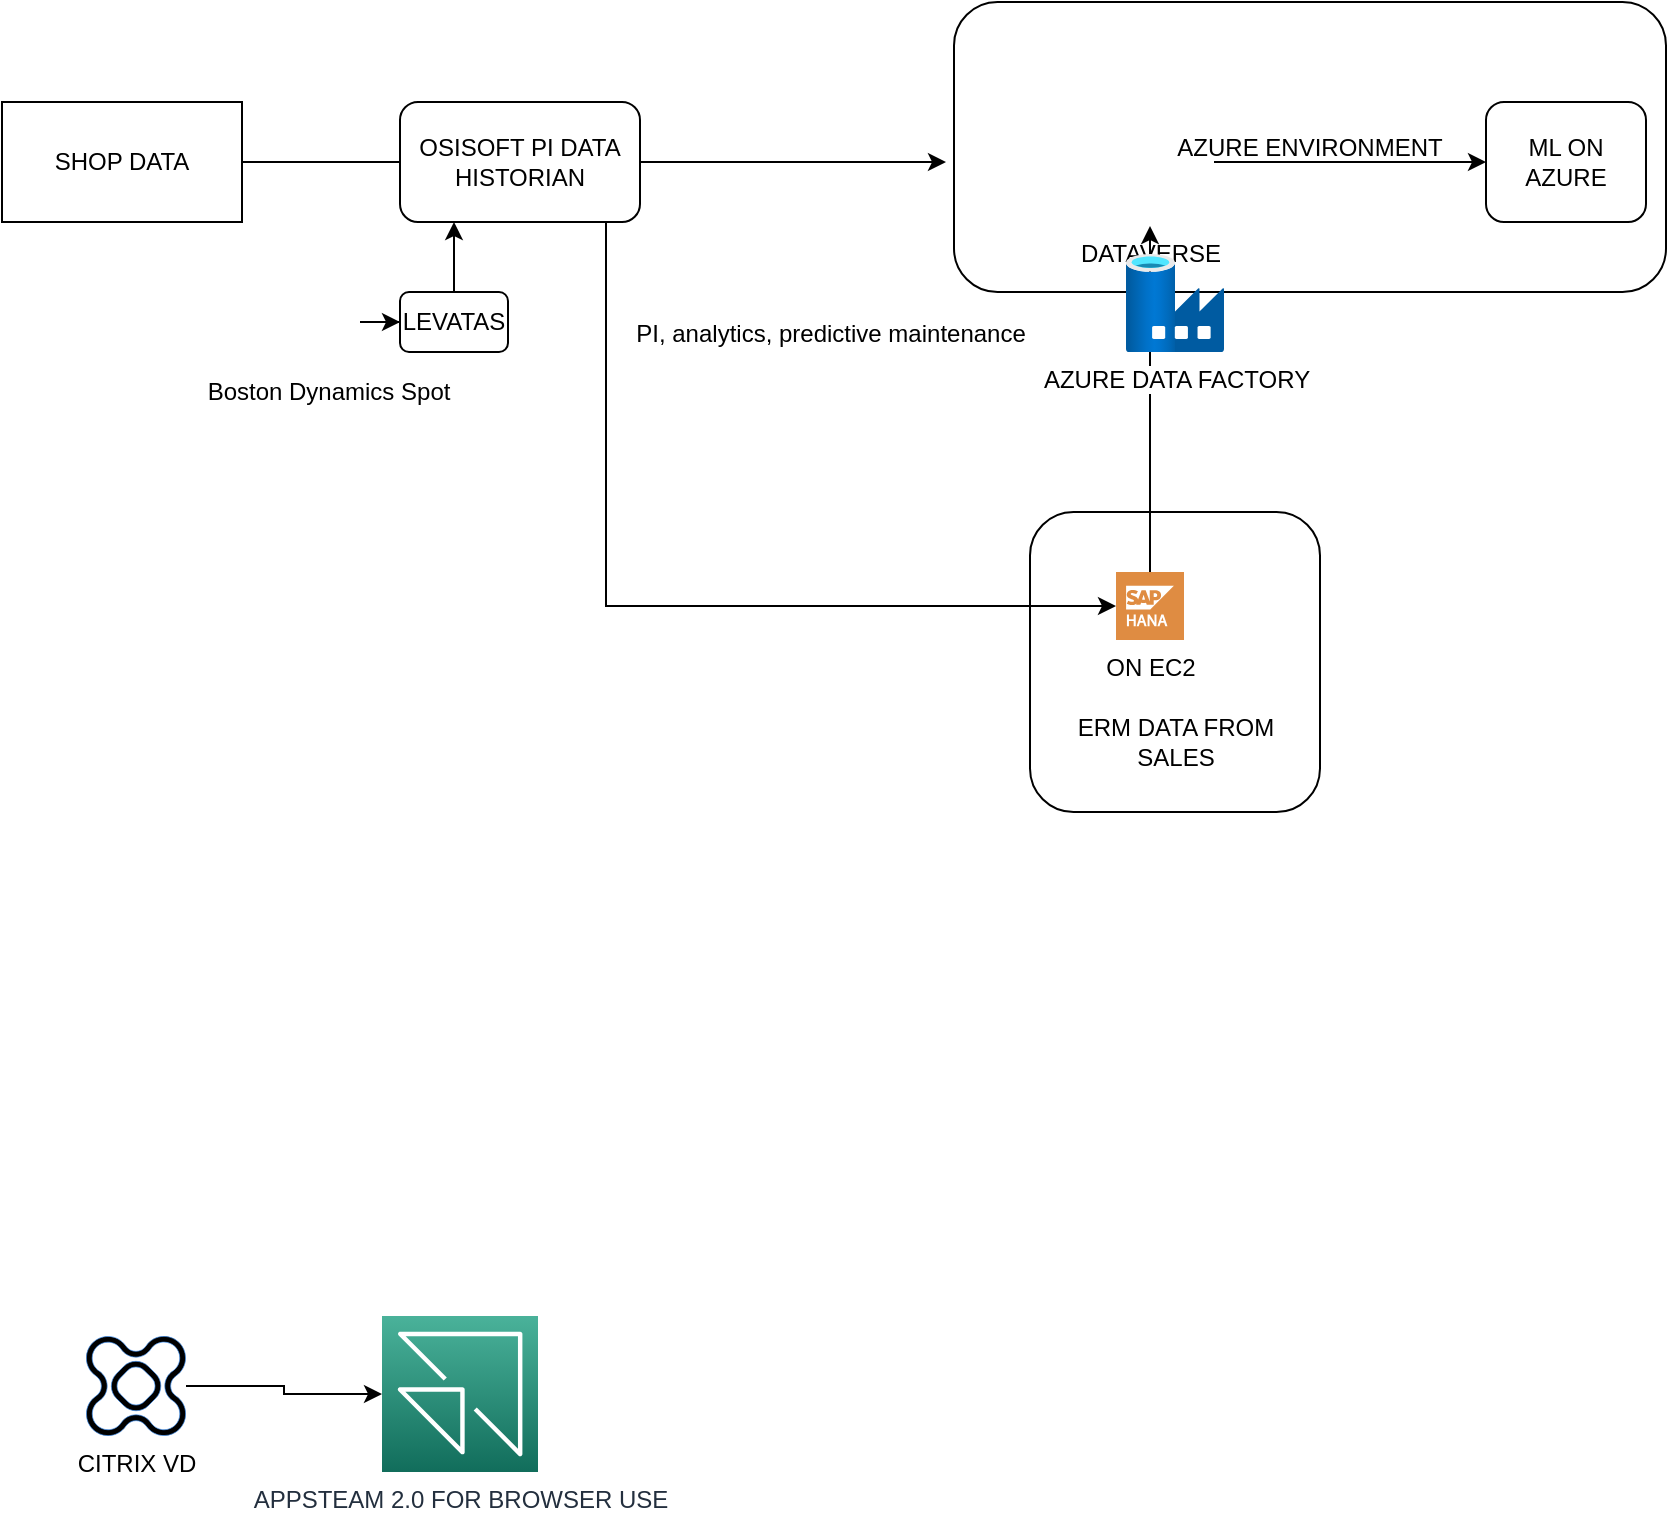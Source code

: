 <mxfile version="20.8.13" type="github" pages="2">
  <diagram id="TB6GL7cPLUMWL0FS7bqZ" name="Page-1">
    <mxGraphModel dx="2154" dy="1071" grid="1" gridSize="10" guides="1" tooltips="1" connect="1" arrows="1" fold="1" page="1" pageScale="1" pageWidth="850" pageHeight="1100" math="0" shadow="0">
      <root>
        <mxCell id="0" />
        <mxCell id="1" parent="0" />
        <mxCell id="tlYy_X2xryo4qnqqx1ef-3" style="edgeStyle=orthogonalEdgeStyle;rounded=0;orthogonalLoop=1;jettySize=auto;html=1;" edge="1" parent="1" source="skjePO2aVrYpp5MH0KTP-5">
          <mxGeometry relative="1" as="geometry">
            <mxPoint x="480" y="145" as="targetPoint" />
          </mxGeometry>
        </mxCell>
        <mxCell id="skjePO2aVrYpp5MH0KTP-5" value="OSISOFT PI DATA HISTORIAN" style="rounded=1;whiteSpace=wrap;html=1;" parent="1" vertex="1">
          <mxGeometry x="207" y="115" width="120" height="60" as="geometry" />
        </mxCell>
        <mxCell id="skjePO2aVrYpp5MH0KTP-3" value="AZURE ENVIRONMENT" style="rounded=1;whiteSpace=wrap;html=1;" parent="1" vertex="1">
          <mxGeometry x="484" y="65" width="356" height="145" as="geometry" />
        </mxCell>
        <mxCell id="skjePO2aVrYpp5MH0KTP-1" value="" style="rounded=1;whiteSpace=wrap;html=1;" parent="1" vertex="1">
          <mxGeometry x="522" y="320" width="145" height="150" as="geometry" />
        </mxCell>
        <mxCell id="-1D-H3BYv4BlZ4mutpVC-6" value="" style="edgeStyle=orthogonalEdgeStyle;rounded=0;orthogonalLoop=1;jettySize=auto;html=1;" parent="1" source="-1D-H3BYv4BlZ4mutpVC-1" target="-1D-H3BYv4BlZ4mutpVC-3" edge="1">
          <mxGeometry relative="1" as="geometry" />
        </mxCell>
        <mxCell id="-1D-H3BYv4BlZ4mutpVC-1" value="Boston Dynamics Spot" style="shape=image;html=1;verticalAlign=top;verticalLabelPosition=bottom;labelBackgroundColor=#ffffff;imageAspect=0;aspect=fixed;image=https://cdn2.iconfinder.com/data/icons/competitive-strategy-and-corporate-training/512/199_robot_Android_artificial_bot_technology_app_development-128.png" parent="1" vertex="1">
          <mxGeometry x="150" y="204" width="42" height="42" as="geometry" />
        </mxCell>
        <mxCell id="tlYy_X2xryo4qnqqx1ef-1" value="" style="edgeStyle=orthogonalEdgeStyle;rounded=0;orthogonalLoop=1;jettySize=auto;html=1;" edge="1" parent="1" source="-1D-H3BYv4BlZ4mutpVC-3" target="skjePO2aVrYpp5MH0KTP-5">
          <mxGeometry relative="1" as="geometry">
            <Array as="points">
              <mxPoint x="234" y="190" />
              <mxPoint x="234" y="190" />
            </Array>
          </mxGeometry>
        </mxCell>
        <mxCell id="-1D-H3BYv4BlZ4mutpVC-3" value="LEVATAS" style="rounded=1;whiteSpace=wrap;html=1;" parent="1" vertex="1">
          <mxGeometry x="207" y="210" width="54" height="30" as="geometry" />
        </mxCell>
        <mxCell id="-1D-H3BYv4BlZ4mutpVC-8" value="" style="edgeStyle=orthogonalEdgeStyle;rounded=0;orthogonalLoop=1;jettySize=auto;html=1;" parent="1" source="-1D-H3BYv4BlZ4mutpVC-4" target="-1D-H3BYv4BlZ4mutpVC-5" edge="1">
          <mxGeometry relative="1" as="geometry" />
        </mxCell>
        <mxCell id="-1D-H3BYv4BlZ4mutpVC-4" value="DATAVERSE" style="shape=image;html=1;verticalAlign=top;verticalLabelPosition=bottom;labelBackgroundColor=#ffffff;imageAspect=0;aspect=fixed;image=https://cdn2.iconfinder.com/data/icons/adobe-icons-professional/64/Dw.png" parent="1" vertex="1">
          <mxGeometry x="550" y="113" width="64" height="64" as="geometry" />
        </mxCell>
        <mxCell id="-1D-H3BYv4BlZ4mutpVC-5" value="ML ON AZURE" style="rounded=1;whiteSpace=wrap;html=1;" parent="1" vertex="1">
          <mxGeometry x="750" y="115" width="80" height="60" as="geometry" />
        </mxCell>
        <mxCell id="-1D-H3BYv4BlZ4mutpVC-9" value="ERM DATA FROM SALES" style="text;html=1;strokeColor=none;fillColor=none;align=center;verticalAlign=middle;whiteSpace=wrap;rounded=0;" parent="1" vertex="1">
          <mxGeometry x="531.5" y="420" width="126" height="30" as="geometry" />
        </mxCell>
        <mxCell id="-1D-H3BYv4BlZ4mutpVC-11" style="edgeStyle=orthogonalEdgeStyle;rounded=0;orthogonalLoop=1;jettySize=auto;html=1;" parent="1" source="-1D-H3BYv4BlZ4mutpVC-10" target="-1D-H3BYv4BlZ4mutpVC-4" edge="1">
          <mxGeometry relative="1" as="geometry" />
        </mxCell>
        <mxCell id="-1D-H3BYv4BlZ4mutpVC-10" value="ON EC2" style="sketch=0;pointerEvents=1;shadow=0;dashed=0;html=1;strokeColor=none;fillColor=#DF8C42;labelPosition=center;verticalLabelPosition=bottom;verticalAlign=top;align=center;outlineConnect=0;shape=mxgraph.veeam2.sap_hana;" parent="1" vertex="1">
          <mxGeometry x="565" y="350" width="34" height="34" as="geometry" />
        </mxCell>
        <mxCell id="-1D-H3BYv4BlZ4mutpVC-14" style="edgeStyle=orthogonalEdgeStyle;rounded=0;orthogonalLoop=1;jettySize=auto;html=1;startArrow=none;" parent="1" source="skjePO2aVrYpp5MH0KTP-5" target="-1D-H3BYv4BlZ4mutpVC-10" edge="1">
          <mxGeometry relative="1" as="geometry">
            <Array as="points">
              <mxPoint x="310" y="367" />
            </Array>
          </mxGeometry>
        </mxCell>
        <mxCell id="-1D-H3BYv4BlZ4mutpVC-13" value="SHOP DATA" style="rounded=0;whiteSpace=wrap;html=1;" parent="1" vertex="1">
          <mxGeometry x="8" y="115" width="120" height="60" as="geometry" />
        </mxCell>
        <mxCell id="skjePO2aVrYpp5MH0KTP-8" value="" style="edgeStyle=orthogonalEdgeStyle;rounded=0;orthogonalLoop=1;jettySize=auto;html=1;" parent="1" source="-1D-H3BYv4BlZ4mutpVC-15" target="-1D-H3BYv4BlZ4mutpVC-16" edge="1">
          <mxGeometry relative="1" as="geometry" />
        </mxCell>
        <mxCell id="-1D-H3BYv4BlZ4mutpVC-15" value="CITRIX VD" style="sketch=0;aspect=fixed;html=1;points=[];align=center;image;fontSize=12;image=img/lib/mscae/Citrix_Virtual_Desktops_Essentials.svg;" parent="1" vertex="1">
          <mxGeometry x="50" y="732" width="50" height="50" as="geometry" />
        </mxCell>
        <mxCell id="-1D-H3BYv4BlZ4mutpVC-16" value="APPSTEAM 2.0 FOR BROWSER USE" style="sketch=0;points=[[0,0,0],[0.25,0,0],[0.5,0,0],[0.75,0,0],[1,0,0],[0,1,0],[0.25,1,0],[0.5,1,0],[0.75,1,0],[1,1,0],[0,0.25,0],[0,0.5,0],[0,0.75,0],[1,0.25,0],[1,0.5,0],[1,0.75,0]];outlineConnect=0;fontColor=#232F3E;gradientColor=#4AB29A;gradientDirection=north;fillColor=#116D5B;strokeColor=#ffffff;dashed=0;verticalLabelPosition=bottom;verticalAlign=top;align=center;html=1;fontSize=12;fontStyle=0;aspect=fixed;shape=mxgraph.aws4.resourceIcon;resIcon=mxgraph.aws4.appstream_20;" parent="1" vertex="1">
          <mxGeometry x="198" y="722" width="78" height="78" as="geometry" />
        </mxCell>
        <mxCell id="skjePO2aVrYpp5MH0KTP-6" value="" style="edgeStyle=orthogonalEdgeStyle;rounded=0;orthogonalLoop=1;jettySize=auto;html=1;endArrow=none;" parent="1" source="-1D-H3BYv4BlZ4mutpVC-13" target="skjePO2aVrYpp5MH0KTP-5" edge="1">
          <mxGeometry relative="1" as="geometry">
            <mxPoint x="160" y="672" as="sourcePoint" />
            <mxPoint x="367" y="596" as="targetPoint" />
          </mxGeometry>
        </mxCell>
        <mxCell id="tlYy_X2xryo4qnqqx1ef-2" value="AZURE DATA FACTORY" style="aspect=fixed;html=1;points=[];align=center;image;fontSize=12;image=img/lib/azure2/databases/Data_Factory.svg;" vertex="1" parent="1">
          <mxGeometry x="570" y="191" width="49" height="49" as="geometry" />
        </mxCell>
        <mxCell id="tlYy_X2xryo4qnqqx1ef-4" value="PI, analytics, predictive maintenance" style="text;html=1;align=center;verticalAlign=middle;resizable=0;points=[];autosize=1;strokeColor=none;fillColor=none;" vertex="1" parent="1">
          <mxGeometry x="311.5" y="216" width="220" height="30" as="geometry" />
        </mxCell>
      </root>
    </mxGraphModel>
  </diagram>
  <diagram id="6NPLe5eIIMhvtu0eokFv" name="INDUSTRIAL EQUIPMENT/ ML">
    <mxGraphModel dx="2154" dy="1071" grid="1" gridSize="10" guides="1" tooltips="1" connect="1" arrows="1" fold="1" page="1" pageScale="1" pageWidth="850" pageHeight="1100" math="0" shadow="0">
      <root>
        <mxCell id="0" />
        <mxCell id="1" parent="0" />
        <mxCell id="ZyDW41ZuWbP1PVMxHI6Y-1" value="MONITRON" style="sketch=0;points=[[0,0,0],[0.25,0,0],[0.5,0,0],[0.75,0,0],[1,0,0],[0,1,0],[0.25,1,0],[0.5,1,0],[0.75,1,0],[1,1,0],[0,0.25,0],[0,0.5,0],[0,0.75,0],[1,0.25,0],[1,0.5,0],[1,0.75,0]];outlineConnect=0;fontColor=#232F3E;gradientColor=#4AB29A;gradientDirection=north;fillColor=#116D5B;strokeColor=#ffffff;dashed=0;verticalLabelPosition=bottom;verticalAlign=top;align=center;html=1;fontSize=12;fontStyle=0;aspect=fixed;shape=mxgraph.aws4.resourceIcon;resIcon=mxgraph.aws4.monitron;" vertex="1" parent="1">
          <mxGeometry x="230" y="330" width="78" height="78" as="geometry" />
        </mxCell>
        <mxCell id="ZyDW41ZuWbP1PVMxHI6Y-5" value="PANORAMA" style="sketch=0;points=[[0,0,0],[0.25,0,0],[0.5,0,0],[0.75,0,0],[1,0,0],[0,1,0],[0.25,1,0],[0.5,1,0],[0.75,1,0],[1,1,0],[0,0.25,0],[0,0.5,0],[0,0.75,0],[1,0.25,0],[1,0.5,0],[1,0.75,0]];outlineConnect=0;fontColor=#232F3E;gradientColor=#4AB29A;gradientDirection=north;fillColor=#116D5B;strokeColor=#ffffff;dashed=0;verticalLabelPosition=bottom;verticalAlign=top;align=center;html=1;fontSize=12;fontStyle=0;aspect=fixed;shape=mxgraph.aws4.resourceIcon;resIcon=mxgraph.aws4.panorama;" vertex="1" parent="1">
          <mxGeometry x="230" y="440" width="78" height="78" as="geometry" />
        </mxCell>
        <mxCell id="ZyDW41ZuWbP1PVMxHI6Y-8" value="AWS CLOUD" style="sketch=0;outlineConnect=0;gradientColor=none;html=1;whiteSpace=wrap;fontSize=12;fontStyle=0;shape=mxgraph.aws4.group;grIcon=mxgraph.aws4.group_region;strokeColor=#B6BABF;fillColor=none;verticalAlign=top;align=left;spacingLeft=30;fontColor=#B6BABF;dashed=1;" vertex="1" parent="1">
          <mxGeometry x="500" y="185" width="330" height="285" as="geometry" />
        </mxCell>
        <mxCell id="ZyDW41ZuWbP1PVMxHI6Y-14" value="ON-PREM (MODEL STORAGE ON S3 OUTPOST OR IOT GREENGRASS)" style="rounded=0;whiteSpace=wrap;html=1;" vertex="1" parent="1">
          <mxGeometry x="60" y="30" width="330" height="110" as="geometry" />
        </mxCell>
        <mxCell id="ZyDW41ZuWbP1PVMxHI6Y-15" value="DATA" style="text;html=1;align=center;verticalAlign=middle;resizable=0;points=[];autosize=1;strokeColor=none;fillColor=none;" vertex="1" parent="1">
          <mxGeometry x="85" y="155" width="50" height="30" as="geometry" />
        </mxCell>
        <mxCell id="ZyDW41ZuWbP1PVMxHI6Y-16" value="MODEL" style="text;html=1;align=center;verticalAlign=middle;resizable=0;points=[];autosize=1;strokeColor=none;fillColor=none;" vertex="1" parent="1">
          <mxGeometry x="290" y="155" width="70" height="30" as="geometry" />
        </mxCell>
        <mxCell id="ZyDW41ZuWbP1PVMxHI6Y-17" value="MODEL" style="text;html=1;align=center;verticalAlign=middle;resizable=0;points=[];autosize=1;strokeColor=none;fillColor=none;" vertex="1" parent="1">
          <mxGeometry x="575" y="155" width="70" height="30" as="geometry" />
        </mxCell>
        <mxCell id="ZyDW41ZuWbP1PVMxHI6Y-18" value="SENSOR" style="text;html=1;align=center;verticalAlign=middle;resizable=0;points=[];autosize=1;strokeColor=none;fillColor=none;" vertex="1" parent="1">
          <mxGeometry x="190" y="155" width="70" height="30" as="geometry" />
        </mxCell>
        <mxCell id="ZyDW41ZuWbP1PVMxHI6Y-20" value="EQUIPMENT" style="sketch=0;points=[[0,0,0],[0.25,0,0],[0.5,0,0],[0.75,0,0],[1,0,0],[0,1,0],[0.25,1,0],[0.5,1,0],[0.75,1,0],[1,1,0],[0,0.25,0],[0,0.5,0],[0,0.75,0],[1,0.25,0],[1,0.5,0],[1,0.75,0]];outlineConnect=0;fontColor=#232F3E;gradientColor=#4AB29A;gradientDirection=north;fillColor=#116D5B;strokeColor=#ffffff;dashed=0;verticalLabelPosition=bottom;verticalAlign=top;align=center;html=1;fontSize=12;fontStyle=0;aspect=fixed;shape=mxgraph.aws4.resourceIcon;resIcon=mxgraph.aws4.lookout_for_equipment;" vertex="1" parent="1">
          <mxGeometry x="383" y="200" width="78" height="78" as="geometry" />
        </mxCell>
        <mxCell id="ZyDW41ZuWbP1PVMxHI6Y-21" value="METRICS" style="sketch=0;points=[[0,0,0],[0.25,0,0],[0.5,0,0],[0.75,0,0],[1,0,0],[0,1,0],[0.25,1,0],[0.5,1,0],[0.75,1,0],[1,1,0],[0,0.25,0],[0,0.5,0],[0,0.75,0],[1,0.25,0],[1,0.5,0],[1,0.75,0]];outlineConnect=0;fontColor=#232F3E;gradientColor=#4AB29A;gradientDirection=north;fillColor=#116D5B;strokeColor=#ffffff;dashed=0;verticalLabelPosition=bottom;verticalAlign=top;align=center;html=1;fontSize=12;fontStyle=0;aspect=fixed;shape=mxgraph.aws4.resourceIcon;resIcon=mxgraph.aws4.lookout_for_metrics;" vertex="1" parent="1">
          <mxGeometry x="283" y="200" width="78" height="78" as="geometry" />
        </mxCell>
        <mxCell id="ZyDW41ZuWbP1PVMxHI6Y-22" value="LOOKOUT FOR VISION" style="sketch=0;points=[[0,0,0],[0.25,0,0],[0.5,0,0],[0.75,0,0],[1,0,0],[0,1,0],[0.25,1,0],[0.5,1,0],[0.75,1,0],[1,1,0],[0,0.25,0],[0,0.5,0],[0,0.75,0],[1,0.25,0],[1,0.5,0],[1,0.75,0]];outlineConnect=0;fontColor=#232F3E;gradientColor=#4AB29A;gradientDirection=north;fillColor=#116D5B;strokeColor=#ffffff;dashed=0;verticalLabelPosition=bottom;verticalAlign=top;align=center;html=1;fontSize=12;fontStyle=0;aspect=fixed;shape=mxgraph.aws4.resourceIcon;resIcon=mxgraph.aws4.lookout_for_vision;" vertex="1" parent="1">
          <mxGeometry x="173" y="200" width="78" height="78" as="geometry" />
        </mxCell>
        <mxCell id="ZyDW41ZuWbP1PVMxHI6Y-23" value="YOUR SENSOR + DATA: " style="text;html=1;align=center;verticalAlign=middle;resizable=0;points=[];autosize=1;strokeColor=none;fillColor=none;" vertex="1" parent="1">
          <mxGeometry y="215" width="160" height="30" as="geometry" />
        </mxCell>
        <mxCell id="ZyDW41ZuWbP1PVMxHI6Y-24" value="OUR SENSOR, GATEWAY, " style="text;html=1;align=center;verticalAlign=middle;resizable=0;points=[];autosize=1;strokeColor=none;fillColor=none;" vertex="1" parent="1">
          <mxGeometry x="40" y="340" width="170" height="30" as="geometry" />
        </mxCell>
        <mxCell id="ZyDW41ZuWbP1PVMxHI6Y-25" value="YOUR CAMERA, MODEL" style="text;html=1;align=center;verticalAlign=middle;resizable=0;points=[];autosize=1;strokeColor=none;fillColor=none;" vertex="1" parent="1">
          <mxGeometry x="40" y="460" width="160" height="30" as="geometry" />
        </mxCell>
        <mxCell id="ZyDW41ZuWbP1PVMxHI6Y-26" value="DEFECTS&lt;span style=&quot;white-space: pre;&quot;&gt;	&lt;/span&gt;" style="text;html=1;align=center;verticalAlign=middle;resizable=0;points=[];autosize=1;strokeColor=none;fillColor=none;" vertex="1" parent="1">
          <mxGeometry x="140" y="295" width="100" height="30" as="geometry" />
        </mxCell>
        <mxCell id="ZyDW41ZuWbP1PVMxHI6Y-27" value="&lt;div&gt;FUNCTIONING EQUIPMENT PRED&lt;/div&gt;&lt;div&gt;&lt;br&gt;&lt;/div&gt;" style="text;html=1;align=center;verticalAlign=middle;resizable=0;points=[];autosize=1;strokeColor=none;fillColor=none;" vertex="1" parent="1">
          <mxGeometry x="310" y="290" width="220" height="40" as="geometry" />
        </mxCell>
      </root>
    </mxGraphModel>
  </diagram>
</mxfile>
